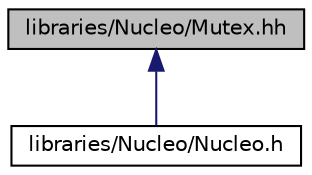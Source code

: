digraph "libraries/Nucleo/Mutex.hh"
{
  edge [fontname="Helvetica",fontsize="10",labelfontname="Helvetica",labelfontsize="10"];
  node [fontname="Helvetica",fontsize="10",shape=record];
  Node1 [label="libraries/Nucleo/Mutex.hh",height=0.2,width=0.4,color="black", fillcolor="grey75", style="filled", fontcolor="black"];
  Node1 -> Node2 [dir="back",color="midnightblue",fontsize="10",style="solid",fontname="Helvetica"];
  Node2 [label="libraries/Nucleo/Nucleo.h",height=0.2,width=0.4,color="black", fillcolor="white", style="filled",URL="$de/d8a/Nucleo_8h.html"];
}
